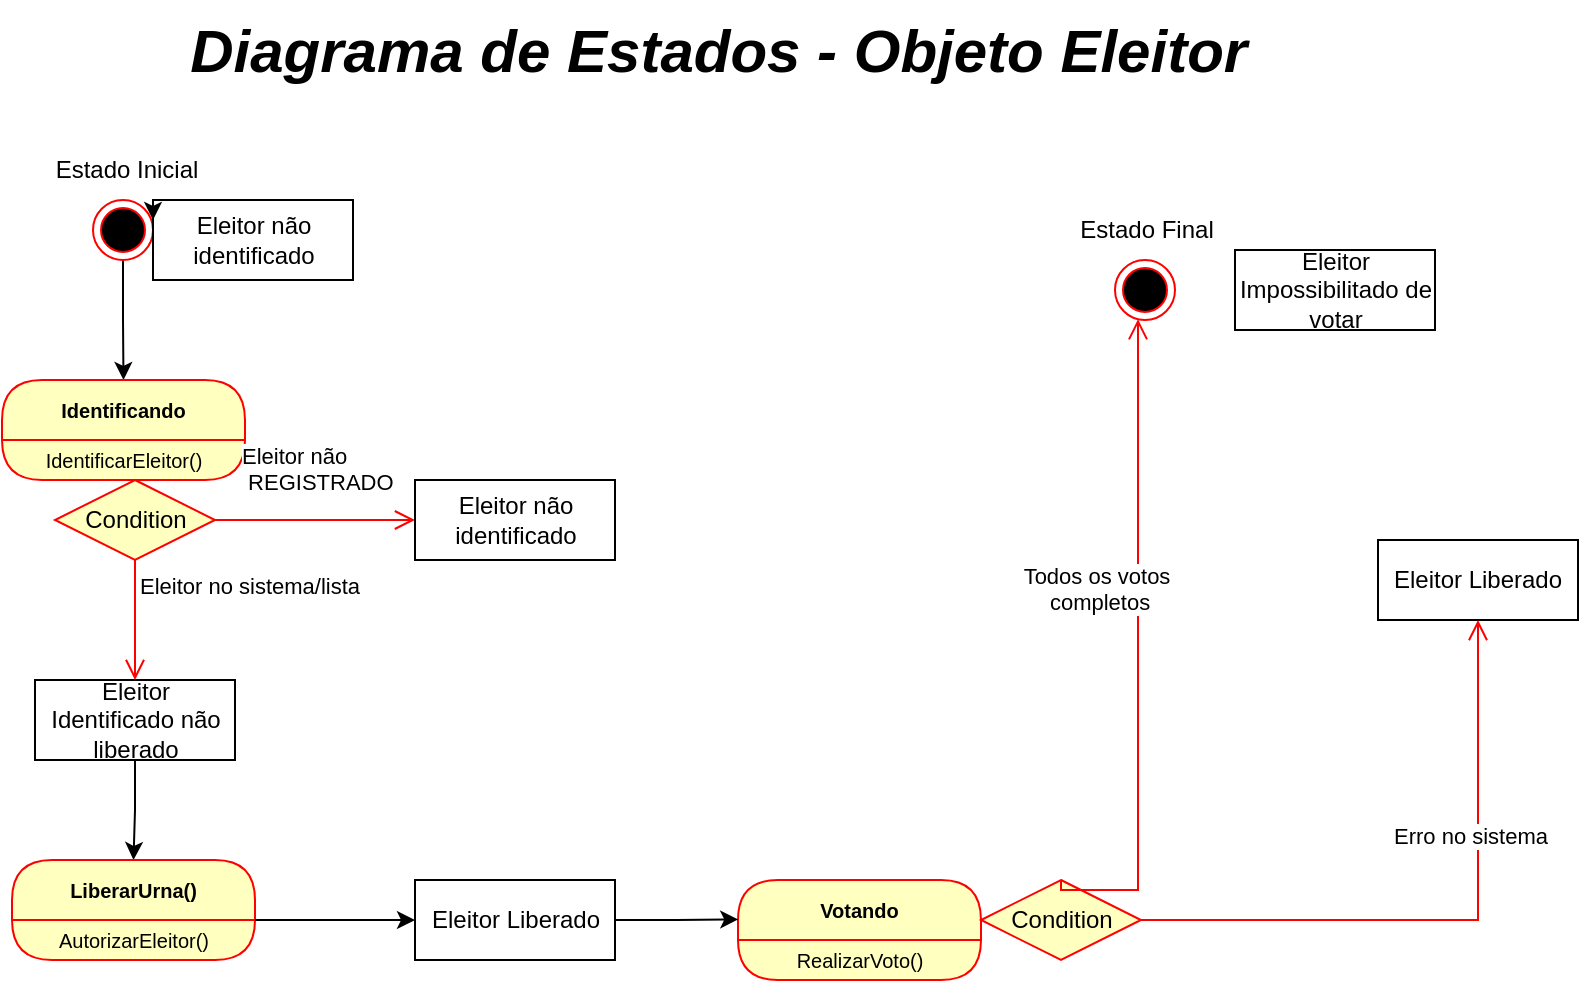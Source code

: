<mxfile version="28.2.5">
  <diagram name="Página-1" id="1MmqQoYbbzRtk2RIelFz">
    <mxGraphModel dx="1305" dy="602" grid="1" gridSize="10" guides="1" tooltips="1" connect="1" arrows="1" fold="1" page="1" pageScale="1" pageWidth="980" pageHeight="1390" math="0" shadow="0">
      <root>
        <mxCell id="0" />
        <mxCell id="1" parent="0" />
        <mxCell id="b5mbstWVNlXJfVKiL2Rt-1" style="edgeStyle=orthogonalEdgeStyle;rounded=0;orthogonalLoop=1;jettySize=auto;html=1;entryX=0.5;entryY=0;entryDx=0;entryDy=0;" edge="1" parent="1" source="b5mbstWVNlXJfVKiL2Rt-2" target="b5mbstWVNlXJfVKiL2Rt-6">
          <mxGeometry relative="1" as="geometry" />
        </mxCell>
        <mxCell id="b5mbstWVNlXJfVKiL2Rt-2" value="" style="ellipse;html=1;shape=endState;fillColor=#000000;strokeColor=#ff0000;" vertex="1" parent="1">
          <mxGeometry x="177.5" y="200" width="30" height="30" as="geometry" />
        </mxCell>
        <mxCell id="b5mbstWVNlXJfVKiL2Rt-3" value="Estado Inicial" style="text;html=1;align=center;verticalAlign=middle;resizable=0;points=[];autosize=1;strokeColor=none;fillColor=none;" vertex="1" parent="1">
          <mxGeometry x="148.5" y="170" width="90" height="30" as="geometry" />
        </mxCell>
        <mxCell id="b5mbstWVNlXJfVKiL2Rt-4" value="Diagrama de Estados - Objeto Eleitor&amp;nbsp;" style="text;html=1;align=center;verticalAlign=middle;resizable=0;points=[];autosize=1;strokeColor=none;fillColor=none;fontStyle=3;fontSize=30;" vertex="1" parent="1">
          <mxGeometry x="228.5" y="100" width="530" height="50" as="geometry" />
        </mxCell>
        <mxCell id="b5mbstWVNlXJfVKiL2Rt-5" value="Eleitor não identificado" style="html=1;whiteSpace=wrap;" vertex="1" parent="1">
          <mxGeometry x="207.5" y="200" width="100" height="40" as="geometry" />
        </mxCell>
        <mxCell id="b5mbstWVNlXJfVKiL2Rt-6" value="Identificando" style="swimlane;fontStyle=1;align=center;verticalAlign=middle;childLayout=stackLayout;horizontal=1;startSize=30;horizontalStack=0;resizeParent=0;resizeLast=1;container=0;fontColor=#000000;collapsible=0;rounded=1;arcSize=30;strokeColor=#ff0000;fillColor=#ffffc0;swimlaneFillColor=#ffffc0;dropTarget=0;fontSize=10;" vertex="1" parent="1">
          <mxGeometry x="132" y="290" width="121.5" height="50" as="geometry" />
        </mxCell>
        <mxCell id="b5mbstWVNlXJfVKiL2Rt-7" value="IdentificarEleitor()" style="text;html=1;strokeColor=none;fillColor=none;align=center;verticalAlign=middle;spacingLeft=4;spacingRight=4;whiteSpace=wrap;overflow=hidden;rotatable=0;fontColor=#000000;fontSize=10;" vertex="1" parent="b5mbstWVNlXJfVKiL2Rt-6">
          <mxGeometry y="30" width="121.5" height="20" as="geometry" />
        </mxCell>
        <mxCell id="b5mbstWVNlXJfVKiL2Rt-8" value="Condition" style="rhombus;whiteSpace=wrap;html=1;fontColor=#000000;fillColor=#ffffc0;strokeColor=#ff0000;" vertex="1" parent="1">
          <mxGeometry x="158.5" y="340" width="80" height="40" as="geometry" />
        </mxCell>
        <mxCell id="b5mbstWVNlXJfVKiL2Rt-9" value="Eleitor não&lt;div&gt;&amp;nbsp;REGISTRADO&lt;/div&gt;" style="edgeStyle=orthogonalEdgeStyle;html=1;align=left;verticalAlign=bottom;endArrow=open;endSize=8;strokeColor=#ff0000;rounded=0;" edge="1" parent="1" source="b5mbstWVNlXJfVKiL2Rt-8">
          <mxGeometry x="-0.77" y="10" relative="1" as="geometry">
            <mxPoint x="338.5" y="360" as="targetPoint" />
            <mxPoint as="offset" />
          </mxGeometry>
        </mxCell>
        <mxCell id="b5mbstWVNlXJfVKiL2Rt-10" value="Eleitor no sistema/lista" style="edgeStyle=orthogonalEdgeStyle;html=1;align=left;verticalAlign=top;endArrow=open;endSize=8;strokeColor=#ff0000;rounded=0;" edge="1" parent="1" source="b5mbstWVNlXJfVKiL2Rt-8">
          <mxGeometry x="-1" relative="1" as="geometry">
            <mxPoint x="198.5" y="440" as="targetPoint" />
          </mxGeometry>
        </mxCell>
        <mxCell id="b5mbstWVNlXJfVKiL2Rt-11" style="edgeStyle=orthogonalEdgeStyle;rounded=0;orthogonalLoop=1;jettySize=auto;html=1;" edge="1" parent="1" source="b5mbstWVNlXJfVKiL2Rt-12" target="b5mbstWVNlXJfVKiL2Rt-14">
          <mxGeometry relative="1" as="geometry" />
        </mxCell>
        <mxCell id="b5mbstWVNlXJfVKiL2Rt-12" value="Eleitor Identificado não liberado" style="html=1;whiteSpace=wrap;" vertex="1" parent="1">
          <mxGeometry x="148.5" y="440" width="100" height="40" as="geometry" />
        </mxCell>
        <mxCell id="b5mbstWVNlXJfVKiL2Rt-13" value="Eleitor não identificado" style="html=1;whiteSpace=wrap;" vertex="1" parent="1">
          <mxGeometry x="338.5" y="340" width="100" height="40" as="geometry" />
        </mxCell>
        <mxCell id="b5mbstWVNlXJfVKiL2Rt-14" value="LiberarUrna()" style="swimlane;fontStyle=1;align=center;verticalAlign=middle;childLayout=stackLayout;horizontal=1;startSize=30;horizontalStack=0;resizeParent=0;resizeLast=1;container=0;fontColor=#000000;collapsible=0;rounded=1;arcSize=50;strokeColor=#ff0000;fillColor=#ffffc0;swimlaneFillColor=#ffffc0;dropTarget=0;fontSize=10;" vertex="1" parent="1">
          <mxGeometry x="137" y="530" width="121.5" height="50" as="geometry" />
        </mxCell>
        <mxCell id="b5mbstWVNlXJfVKiL2Rt-15" value="AutorizarEleitor()" style="text;html=1;strokeColor=none;fillColor=none;align=center;verticalAlign=middle;spacingLeft=4;spacingRight=4;whiteSpace=wrap;overflow=hidden;rotatable=0;fontColor=#000000;fontSize=10;" vertex="1" parent="b5mbstWVNlXJfVKiL2Rt-14">
          <mxGeometry y="30" width="121.5" height="20" as="geometry" />
        </mxCell>
        <mxCell id="b5mbstWVNlXJfVKiL2Rt-23" value="Eleitor Liberado" style="html=1;whiteSpace=wrap;" vertex="1" parent="1">
          <mxGeometry x="338.5" y="540" width="100" height="40" as="geometry" />
        </mxCell>
        <mxCell id="b5mbstWVNlXJfVKiL2Rt-24" value="Votando" style="swimlane;fontStyle=1;align=center;verticalAlign=middle;childLayout=stackLayout;horizontal=1;startSize=30;horizontalStack=0;resizeParent=0;resizeLast=1;container=0;fontColor=#000000;collapsible=0;rounded=1;arcSize=50;strokeColor=#ff0000;fillColor=#ffffc0;swimlaneFillColor=#ffffc0;dropTarget=0;fontSize=10;" vertex="1" parent="1">
          <mxGeometry x="500" y="540" width="121.5" height="50" as="geometry" />
        </mxCell>
        <mxCell id="b5mbstWVNlXJfVKiL2Rt-25" value="RealizarVoto()" style="text;html=1;strokeColor=none;fillColor=none;align=center;verticalAlign=middle;spacingLeft=4;spacingRight=4;whiteSpace=wrap;overflow=hidden;rotatable=0;fontColor=#000000;fontSize=10;" vertex="1" parent="b5mbstWVNlXJfVKiL2Rt-24">
          <mxGeometry y="30" width="121.5" height="20" as="geometry" />
        </mxCell>
        <mxCell id="b5mbstWVNlXJfVKiL2Rt-26" value="Eleitor Liberado" style="html=1;whiteSpace=wrap;" vertex="1" parent="1">
          <mxGeometry x="820" y="370" width="100" height="40" as="geometry" />
        </mxCell>
        <mxCell id="b5mbstWVNlXJfVKiL2Rt-27" value="Condition" style="rhombus;whiteSpace=wrap;html=1;fontColor=#000000;fillColor=#ffffc0;strokeColor=#ff0000;" vertex="1" parent="1">
          <mxGeometry x="621.5" y="540" width="80" height="40" as="geometry" />
        </mxCell>
        <mxCell id="b5mbstWVNlXJfVKiL2Rt-28" value="Erro no sistema" style="edgeStyle=orthogonalEdgeStyle;html=1;align=center;verticalAlign=bottom;endArrow=open;endSize=8;strokeColor=#ff0000;rounded=0;entryX=0.5;entryY=1;entryDx=0;entryDy=0;" edge="1" parent="1" source="b5mbstWVNlXJfVKiL2Rt-27" target="b5mbstWVNlXJfVKiL2Rt-26">
          <mxGeometry x="0.27" y="4" relative="1" as="geometry">
            <mxPoint x="710" y="756" as="targetPoint" />
            <mxPoint as="offset" />
          </mxGeometry>
        </mxCell>
        <mxCell id="b5mbstWVNlXJfVKiL2Rt-29" value="Todos os votos&lt;br&gt;&amp;nbsp;completos" style="edgeStyle=orthogonalEdgeStyle;html=1;align=center;verticalAlign=top;endArrow=open;endSize=8;strokeColor=#ff0000;rounded=0;exitX=0.5;exitY=0;exitDx=0;exitDy=0;" edge="1" parent="1" source="b5mbstWVNlXJfVKiL2Rt-27" target="b5mbstWVNlXJfVKiL2Rt-32">
          <mxGeometry x="0.299" y="20" relative="1" as="geometry">
            <mxPoint x="569.25" y="520" as="targetPoint" />
            <mxPoint x="-1" as="offset" />
            <Array as="points">
              <mxPoint x="700" y="545" />
            </Array>
          </mxGeometry>
        </mxCell>
        <mxCell id="b5mbstWVNlXJfVKiL2Rt-30" style="edgeStyle=orthogonalEdgeStyle;rounded=0;orthogonalLoop=1;jettySize=auto;html=1;entryX=0.001;entryY=0.394;entryDx=0;entryDy=0;entryPerimeter=0;" edge="1" parent="1" source="b5mbstWVNlXJfVKiL2Rt-23" target="b5mbstWVNlXJfVKiL2Rt-24">
          <mxGeometry relative="1" as="geometry" />
        </mxCell>
        <mxCell id="b5mbstWVNlXJfVKiL2Rt-32" value="" style="ellipse;html=1;shape=endState;fillColor=#000000;strokeColor=#ff0000;" vertex="1" parent="1">
          <mxGeometry x="688.5" y="230" width="30" height="30" as="geometry" />
        </mxCell>
        <mxCell id="b5mbstWVNlXJfVKiL2Rt-33" value="Estado Final" style="text;html=1;align=center;verticalAlign=middle;resizable=0;points=[];autosize=1;strokeColor=none;fillColor=none;" vertex="1" parent="1">
          <mxGeometry x="658.5" y="200" width="90" height="30" as="geometry" />
        </mxCell>
        <mxCell id="b5mbstWVNlXJfVKiL2Rt-38" style="edgeStyle=orthogonalEdgeStyle;rounded=0;orthogonalLoop=1;jettySize=auto;html=1;exitX=0;exitY=0;exitDx=0;exitDy=0;entryX=0;entryY=0.25;entryDx=0;entryDy=0;" edge="1" parent="1" source="b5mbstWVNlXJfVKiL2Rt-5" target="b5mbstWVNlXJfVKiL2Rt-5">
          <mxGeometry relative="1" as="geometry" />
        </mxCell>
        <mxCell id="b5mbstWVNlXJfVKiL2Rt-39" style="edgeStyle=orthogonalEdgeStyle;rounded=0;orthogonalLoop=1;jettySize=auto;html=1;entryX=0;entryY=0.5;entryDx=0;entryDy=0;exitX=1;exitY=0;exitDx=0;exitDy=0;" edge="1" parent="1" source="b5mbstWVNlXJfVKiL2Rt-15" target="b5mbstWVNlXJfVKiL2Rt-23">
          <mxGeometry relative="1" as="geometry">
            <Array as="points">
              <mxPoint x="280" y="560" />
              <mxPoint x="280" y="560" />
            </Array>
          </mxGeometry>
        </mxCell>
        <mxCell id="b5mbstWVNlXJfVKiL2Rt-40" value="Eleitor Impossibilitado de votar" style="html=1;whiteSpace=wrap;" vertex="1" parent="1">
          <mxGeometry x="748.5" y="225" width="100" height="40" as="geometry" />
        </mxCell>
      </root>
    </mxGraphModel>
  </diagram>
</mxfile>
